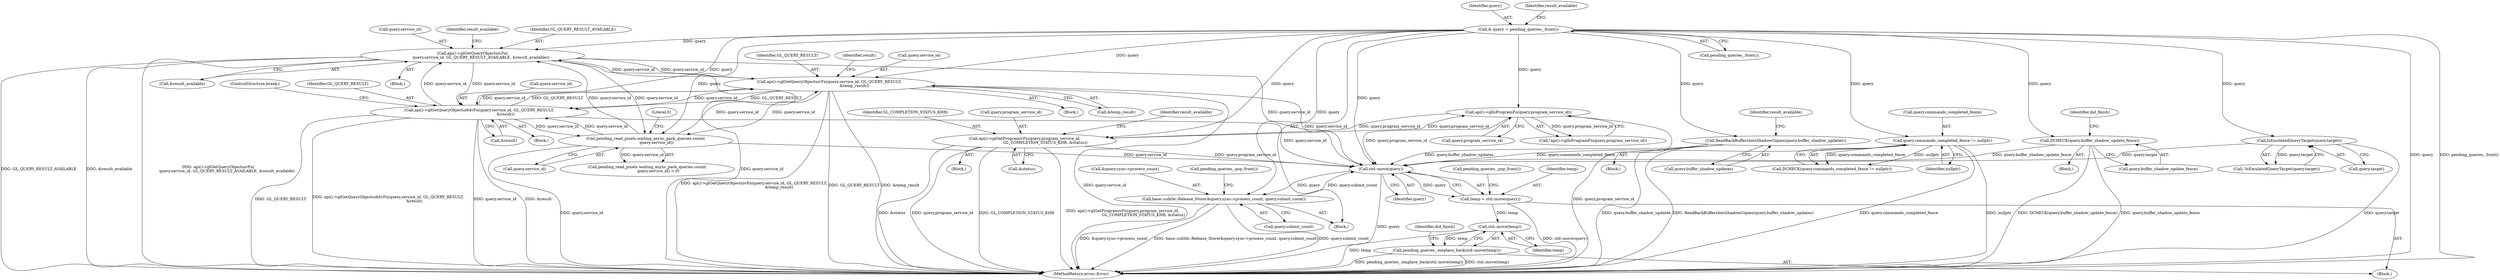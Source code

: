 digraph "0_Chrome_a4150b688a754d3d10d2ca385155b1c95d77d6ae_3@API" {
"1000253" [label="(Call,std::move(query))"];
"1000290" [label="(Call,api()->glGetQueryObjectuivFn(\n              query.service_id, GL_QUERY_RESULT_AVAILABLE, &result_available))"];
"1000114" [label="(Call,& query = pending_queries_.front())"];
"1000320" [label="(Call,api()->glGetQueryObjectuivFn(query.service_id, GL_QUERY_RESULT,\n                                         &temp_result))"];
"1000307" [label="(Call,api()->glGetQueryObjectui64vFn(query.service_id, GL_QUERY_RESULT,\n                                           &result))"];
"1000173" [label="(Call,pending_read_pixels.waiting_async_pack_queries.count(\n                  query.service_id))"];
"1000224" [label="(Call,api()->glIsProgramFn(query.program_service_id))"];
"1000234" [label="(Call,api()->glGetProgramivFn(query.program_service_id,\n                                  GL_COMPLETION_STATUS_KHR, &status))"];
"1000200" [label="(Call,ReadBackBuffersIntoShadowCopies(query.buffer_shadow_updates))"];
"1000132" [label="(Call,query.commands_completed_fence != nullptr)"];
"1000343" [label="(Call,base::subtle::Release_Store(&query.sync->process_count, query.submit_count))"];
"1000253" [label="(Call,std::move(query))"];
"1000278" [label="(Call,IsEmulatedQueryTarget(query.target))"];
"1000191" [label="(Call,DCHECK(query.buffer_shadow_update_fence))"];
"1000251" [label="(Call,temp = std::move(query))"];
"1000257" [label="(Call,std::move(temp))"];
"1000256" [label="(Call,pending_queries_.emplace_back(std::move(temp)))"];
"1000234" [label="(Call,api()->glGetProgramivFn(query.program_service_id,\n                                  GL_COMPLETION_STATUS_KHR, &status))"];
"1000321" [label="(Call,query.service_id)"];
"1000258" [label="(Identifier,temp)"];
"1000312" [label="(Call,&result)"];
"1000254" [label="(Identifier,query)"];
"1000112" [label="(Block,)"];
"1000239" [label="(Call,&status)"];
"1000116" [label="(Call,pending_queries_.front())"];
"1000136" [label="(Identifier,nullptr)"];
"1000192" [label="(Call,query.buffer_shadow_update_fence)"];
"1000174" [label="(Call,query.service_id)"];
"1000252" [label="(Identifier,temp)"];
"1000255" [label="(Call,pending_queries_.pop_front())"];
"1000353" [label="(Call,pending_queries_.pop_front())"];
"1000129" [label="(Block,)"];
"1000114" [label="(Call,& query = pending_queries_.front())"];
"1000205" [label="(Identifier,result_available)"];
"1000200" [label="(Call,ReadBackBuffersIntoShadowCopies(query.buffer_shadow_updates))"];
"1000320" [label="(Call,api()->glGetQueryObjectuivFn(query.service_id, GL_QUERY_RESULT,\n                                         &temp_result))"];
"1000291" [label="(Call,query.service_id)"];
"1000199" [label="(Block,)"];
"1000235" [label="(Call,query.program_service_id)"];
"1000343" [label="(Call,base::subtle::Release_Store(&query.sync->process_count, query.submit_count))"];
"1000261" [label="(Identifier,did_finish)"];
"1000295" [label="(Call,&result_available)"];
"1000344" [label="(Call,&query.sync->process_count)"];
"1000324" [label="(Identifier,GL_QUERY_RESULT)"];
"1000289" [label="(Block,)"];
"1000251" [label="(Call,temp = std::move(query))"];
"1000315" [label="(Block,)"];
"1000257" [label="(Call,std::move(temp))"];
"1000223" [label="(Call,!api()->glIsProgramFn(query.program_service_id))"];
"1000249" [label="(Block,)"];
"1000233" [label="(Block,)"];
"1000115" [label="(Identifier,query)"];
"1000119" [label="(Identifier,result_available)"];
"1000330" [label="(ControlStructure,break;)"];
"1000133" [label="(Call,query.commands_completed_fence)"];
"1000299" [label="(Identifier,result_available)"];
"1000225" [label="(Call,query.program_service_id)"];
"1000363" [label="(MethodReturn,error::Error)"];
"1000328" [label="(Identifier,result)"];
"1000350" [label="(Call,query.submit_count)"];
"1000172" [label="(Call,pending_read_pixels.waiting_async_pack_queries.count(\n                  query.service_id) > 0)"];
"1000290" [label="(Call,api()->glGetQueryObjectuivFn(\n              query.service_id, GL_QUERY_RESULT_AVAILABLE, &result_available))"];
"1000294" [label="(Identifier,GL_QUERY_RESULT_AVAILABLE)"];
"1000311" [label="(Identifier,GL_QUERY_RESULT)"];
"1000308" [label="(Call,query.service_id)"];
"1000278" [label="(Call,IsEmulatedQueryTarget(query.target))"];
"1000256" [label="(Call,pending_queries_.emplace_back(std::move(temp)))"];
"1000173" [label="(Call,pending_read_pixels.waiting_async_pack_queries.count(\n                  query.service_id))"];
"1000325" [label="(Call,&temp_result)"];
"1000253" [label="(Call,std::move(query))"];
"1000224" [label="(Call,api()->glIsProgramFn(query.program_service_id))"];
"1000201" [label="(Call,query.buffer_shadow_updates)"];
"1000279" [label="(Call,query.target)"];
"1000191" [label="(Call,DCHECK(query.buffer_shadow_update_fence))"];
"1000307" [label="(Call,api()->glGetQueryObjectui64vFn(query.service_id, GL_QUERY_RESULT,\n                                           &result))"];
"1000177" [label="(Literal,0)"];
"1000132" [label="(Call,query.commands_completed_fence != nullptr)"];
"1000242" [label="(Identifier,result_available)"];
"1000197" [label="(Identifier,did_finish)"];
"1000306" [label="(Block,)"];
"1000131" [label="(Call,DCHECK(query.commands_completed_fence != nullptr))"];
"1000277" [label="(Call,!IsEmulatedQueryTarget(query.target))"];
"1000238" [label="(Identifier,GL_COMPLETION_STATUS_KHR)"];
"1000253" -> "1000251"  [label="AST: "];
"1000253" -> "1000254"  [label="CFG: "];
"1000254" -> "1000253"  [label="AST: "];
"1000251" -> "1000253"  [label="CFG: "];
"1000253" -> "1000363"  [label="DDG: query"];
"1000253" -> "1000251"  [label="DDG: query"];
"1000290" -> "1000253"  [label="DDG: query.service_id"];
"1000224" -> "1000253"  [label="DDG: query.program_service_id"];
"1000200" -> "1000253"  [label="DDG: query.buffer_shadow_updates"];
"1000234" -> "1000253"  [label="DDG: query.program_service_id"];
"1000114" -> "1000253"  [label="DDG: query"];
"1000320" -> "1000253"  [label="DDG: query.service_id"];
"1000307" -> "1000253"  [label="DDG: query.service_id"];
"1000173" -> "1000253"  [label="DDG: query.service_id"];
"1000132" -> "1000253"  [label="DDG: query.commands_completed_fence"];
"1000343" -> "1000253"  [label="DDG: query.submit_count"];
"1000278" -> "1000253"  [label="DDG: query.target"];
"1000191" -> "1000253"  [label="DDG: query.buffer_shadow_update_fence"];
"1000253" -> "1000343"  [label="DDG: query"];
"1000290" -> "1000289"  [label="AST: "];
"1000290" -> "1000295"  [label="CFG: "];
"1000291" -> "1000290"  [label="AST: "];
"1000294" -> "1000290"  [label="AST: "];
"1000295" -> "1000290"  [label="AST: "];
"1000299" -> "1000290"  [label="CFG: "];
"1000290" -> "1000363"  [label="DDG: query.service_id"];
"1000290" -> "1000363"  [label="DDG: GL_QUERY_RESULT_AVAILABLE"];
"1000290" -> "1000363"  [label="DDG: api()->glGetQueryObjectuivFn(\n              query.service_id, GL_QUERY_RESULT_AVAILABLE, &result_available)"];
"1000290" -> "1000363"  [label="DDG: &result_available"];
"1000290" -> "1000173"  [label="DDG: query.service_id"];
"1000114" -> "1000290"  [label="DDG: query"];
"1000320" -> "1000290"  [label="DDG: query.service_id"];
"1000307" -> "1000290"  [label="DDG: query.service_id"];
"1000173" -> "1000290"  [label="DDG: query.service_id"];
"1000290" -> "1000307"  [label="DDG: query.service_id"];
"1000290" -> "1000320"  [label="DDG: query.service_id"];
"1000114" -> "1000112"  [label="AST: "];
"1000114" -> "1000116"  [label="CFG: "];
"1000115" -> "1000114"  [label="AST: "];
"1000116" -> "1000114"  [label="AST: "];
"1000119" -> "1000114"  [label="CFG: "];
"1000114" -> "1000363"  [label="DDG: query"];
"1000114" -> "1000363"  [label="DDG: pending_queries_.front()"];
"1000114" -> "1000132"  [label="DDG: query"];
"1000114" -> "1000173"  [label="DDG: query"];
"1000114" -> "1000191"  [label="DDG: query"];
"1000114" -> "1000200"  [label="DDG: query"];
"1000114" -> "1000224"  [label="DDG: query"];
"1000114" -> "1000234"  [label="DDG: query"];
"1000114" -> "1000278"  [label="DDG: query"];
"1000114" -> "1000307"  [label="DDG: query"];
"1000114" -> "1000320"  [label="DDG: query"];
"1000114" -> "1000343"  [label="DDG: query"];
"1000320" -> "1000315"  [label="AST: "];
"1000320" -> "1000325"  [label="CFG: "];
"1000321" -> "1000320"  [label="AST: "];
"1000324" -> "1000320"  [label="AST: "];
"1000325" -> "1000320"  [label="AST: "];
"1000328" -> "1000320"  [label="CFG: "];
"1000320" -> "1000363"  [label="DDG: GL_QUERY_RESULT"];
"1000320" -> "1000363"  [label="DDG: &temp_result"];
"1000320" -> "1000363"  [label="DDG: query.service_id"];
"1000320" -> "1000363"  [label="DDG: api()->glGetQueryObjectuivFn(query.service_id, GL_QUERY_RESULT,\n                                         &temp_result)"];
"1000320" -> "1000173"  [label="DDG: query.service_id"];
"1000320" -> "1000307"  [label="DDG: query.service_id"];
"1000320" -> "1000307"  [label="DDG: GL_QUERY_RESULT"];
"1000307" -> "1000320"  [label="DDG: query.service_id"];
"1000307" -> "1000320"  [label="DDG: GL_QUERY_RESULT"];
"1000173" -> "1000320"  [label="DDG: query.service_id"];
"1000307" -> "1000306"  [label="AST: "];
"1000307" -> "1000312"  [label="CFG: "];
"1000308" -> "1000307"  [label="AST: "];
"1000311" -> "1000307"  [label="AST: "];
"1000312" -> "1000307"  [label="AST: "];
"1000330" -> "1000307"  [label="CFG: "];
"1000307" -> "1000363"  [label="DDG: &result"];
"1000307" -> "1000363"  [label="DDG: GL_QUERY_RESULT"];
"1000307" -> "1000363"  [label="DDG: api()->glGetQueryObjectui64vFn(query.service_id, GL_QUERY_RESULT,\n                                           &result)"];
"1000307" -> "1000363"  [label="DDG: query.service_id"];
"1000307" -> "1000173"  [label="DDG: query.service_id"];
"1000173" -> "1000307"  [label="DDG: query.service_id"];
"1000173" -> "1000172"  [label="AST: "];
"1000173" -> "1000174"  [label="CFG: "];
"1000174" -> "1000173"  [label="AST: "];
"1000177" -> "1000173"  [label="CFG: "];
"1000173" -> "1000363"  [label="DDG: query.service_id"];
"1000173" -> "1000172"  [label="DDG: query.service_id"];
"1000224" -> "1000223"  [label="AST: "];
"1000224" -> "1000225"  [label="CFG: "];
"1000225" -> "1000224"  [label="AST: "];
"1000223" -> "1000224"  [label="CFG: "];
"1000224" -> "1000363"  [label="DDG: query.program_service_id"];
"1000224" -> "1000223"  [label="DDG: query.program_service_id"];
"1000234" -> "1000224"  [label="DDG: query.program_service_id"];
"1000224" -> "1000234"  [label="DDG: query.program_service_id"];
"1000234" -> "1000233"  [label="AST: "];
"1000234" -> "1000239"  [label="CFG: "];
"1000235" -> "1000234"  [label="AST: "];
"1000238" -> "1000234"  [label="AST: "];
"1000239" -> "1000234"  [label="AST: "];
"1000242" -> "1000234"  [label="CFG: "];
"1000234" -> "1000363"  [label="DDG: &status"];
"1000234" -> "1000363"  [label="DDG: query.program_service_id"];
"1000234" -> "1000363"  [label="DDG: GL_COMPLETION_STATUS_KHR"];
"1000234" -> "1000363"  [label="DDG: api()->glGetProgramivFn(query.program_service_id,\n                                  GL_COMPLETION_STATUS_KHR, &status)"];
"1000200" -> "1000199"  [label="AST: "];
"1000200" -> "1000201"  [label="CFG: "];
"1000201" -> "1000200"  [label="AST: "];
"1000205" -> "1000200"  [label="CFG: "];
"1000200" -> "1000363"  [label="DDG: query.buffer_shadow_updates"];
"1000200" -> "1000363"  [label="DDG: ReadBackBuffersIntoShadowCopies(query.buffer_shadow_updates)"];
"1000132" -> "1000131"  [label="AST: "];
"1000132" -> "1000136"  [label="CFG: "];
"1000133" -> "1000132"  [label="AST: "];
"1000136" -> "1000132"  [label="AST: "];
"1000131" -> "1000132"  [label="CFG: "];
"1000132" -> "1000363"  [label="DDG: query.commands_completed_fence"];
"1000132" -> "1000363"  [label="DDG: nullptr"];
"1000132" -> "1000131"  [label="DDG: query.commands_completed_fence"];
"1000132" -> "1000131"  [label="DDG: nullptr"];
"1000343" -> "1000112"  [label="AST: "];
"1000343" -> "1000350"  [label="CFG: "];
"1000344" -> "1000343"  [label="AST: "];
"1000350" -> "1000343"  [label="AST: "];
"1000353" -> "1000343"  [label="CFG: "];
"1000343" -> "1000363"  [label="DDG: &query.sync->process_count"];
"1000343" -> "1000363"  [label="DDG: base::subtle::Release_Store(&query.sync->process_count, query.submit_count)"];
"1000343" -> "1000363"  [label="DDG: query.submit_count"];
"1000278" -> "1000277"  [label="AST: "];
"1000278" -> "1000279"  [label="CFG: "];
"1000279" -> "1000278"  [label="AST: "];
"1000277" -> "1000278"  [label="CFG: "];
"1000278" -> "1000363"  [label="DDG: query.target"];
"1000278" -> "1000277"  [label="DDG: query.target"];
"1000191" -> "1000129"  [label="AST: "];
"1000191" -> "1000192"  [label="CFG: "];
"1000192" -> "1000191"  [label="AST: "];
"1000197" -> "1000191"  [label="CFG: "];
"1000191" -> "1000363"  [label="DDG: DCHECK(query.buffer_shadow_update_fence)"];
"1000191" -> "1000363"  [label="DDG: query.buffer_shadow_update_fence"];
"1000251" -> "1000249"  [label="AST: "];
"1000252" -> "1000251"  [label="AST: "];
"1000255" -> "1000251"  [label="CFG: "];
"1000251" -> "1000363"  [label="DDG: std::move(query)"];
"1000251" -> "1000257"  [label="DDG: temp"];
"1000257" -> "1000256"  [label="AST: "];
"1000257" -> "1000258"  [label="CFG: "];
"1000258" -> "1000257"  [label="AST: "];
"1000256" -> "1000257"  [label="CFG: "];
"1000257" -> "1000363"  [label="DDG: temp"];
"1000257" -> "1000256"  [label="DDG: temp"];
"1000256" -> "1000249"  [label="AST: "];
"1000261" -> "1000256"  [label="CFG: "];
"1000256" -> "1000363"  [label="DDG: std::move(temp)"];
"1000256" -> "1000363"  [label="DDG: pending_queries_.emplace_back(std::move(temp))"];
}

